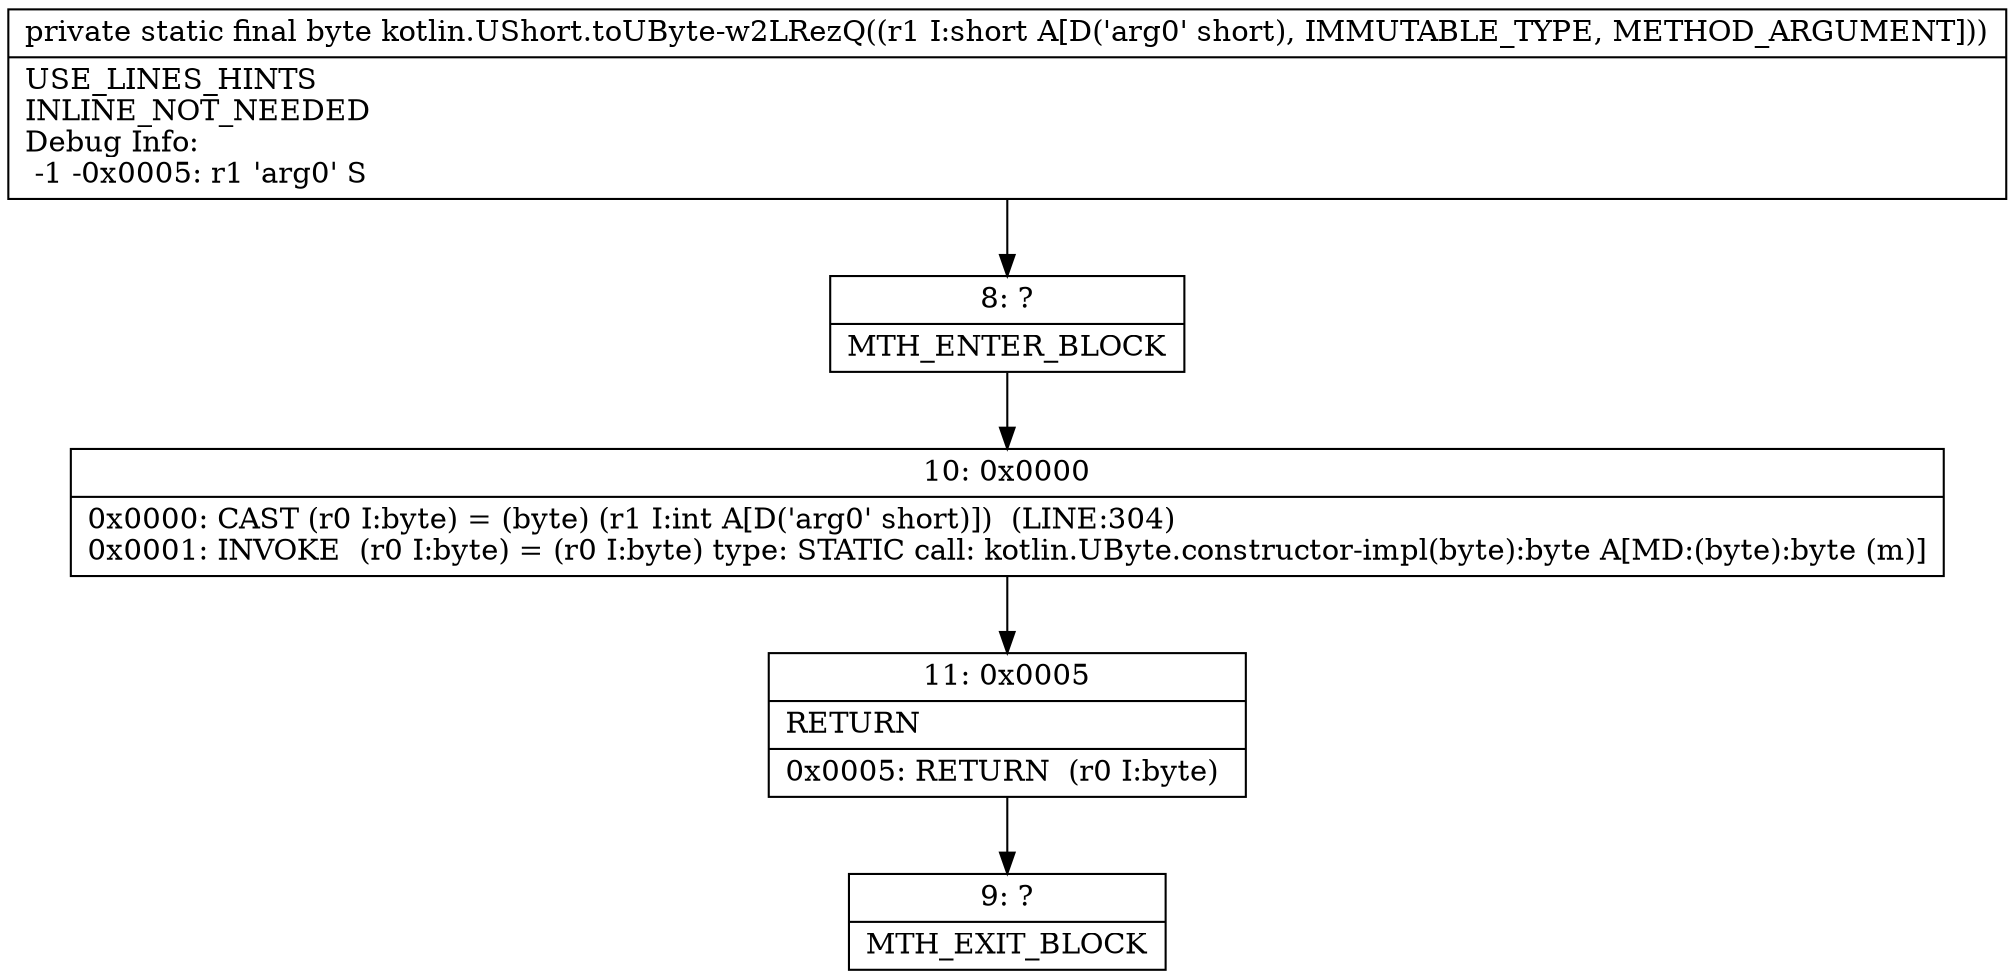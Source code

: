 digraph "CFG forkotlin.UShort.toUByte\-w2LRezQ(S)B" {
Node_8 [shape=record,label="{8\:\ ?|MTH_ENTER_BLOCK\l}"];
Node_10 [shape=record,label="{10\:\ 0x0000|0x0000: CAST (r0 I:byte) = (byte) (r1 I:int A[D('arg0' short)])  (LINE:304)\l0x0001: INVOKE  (r0 I:byte) = (r0 I:byte) type: STATIC call: kotlin.UByte.constructor\-impl(byte):byte A[MD:(byte):byte (m)]\l}"];
Node_11 [shape=record,label="{11\:\ 0x0005|RETURN\l|0x0005: RETURN  (r0 I:byte) \l}"];
Node_9 [shape=record,label="{9\:\ ?|MTH_EXIT_BLOCK\l}"];
MethodNode[shape=record,label="{private static final byte kotlin.UShort.toUByte\-w2LRezQ((r1 I:short A[D('arg0' short), IMMUTABLE_TYPE, METHOD_ARGUMENT]))  | USE_LINES_HINTS\lINLINE_NOT_NEEDED\lDebug Info:\l  \-1 \-0x0005: r1 'arg0' S\l}"];
MethodNode -> Node_8;Node_8 -> Node_10;
Node_10 -> Node_11;
Node_11 -> Node_9;
}


